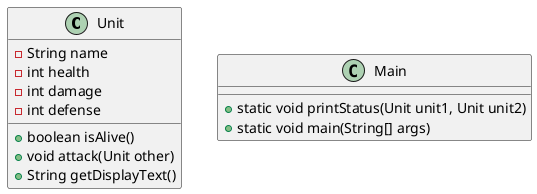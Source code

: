 @startuml

class Unit {
    - String name
    - int health
    - int damage
    - int defense

    + boolean isAlive()
    + void attack(Unit other)
    + String getDisplayText()
}

class Main {
    + static void printStatus(Unit unit1, Unit unit2)
    + static void main(String[] args)
}

@enduml
